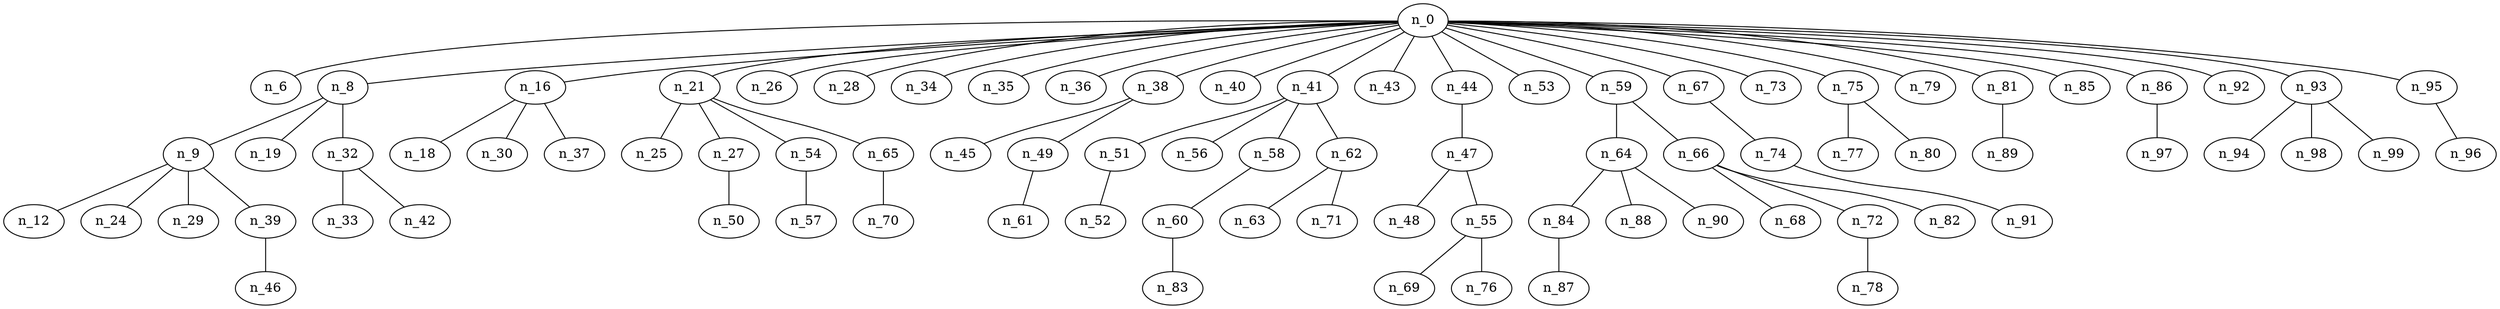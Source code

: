 graph grafoGeografico_100_30_DFS_I  {
n_0;
n_6;
n_8;
n_16;
n_21;
n_26;
n_28;
n_34;
n_35;
n_36;
n_38;
n_40;
n_41;
n_43;
n_44;
n_53;
n_59;
n_67;
n_73;
n_75;
n_79;
n_81;
n_85;
n_86;
n_92;
n_93;
n_95;
n_96;
n_94;
n_98;
n_99;
n_97;
n_89;
n_77;
n_80;
n_74;
n_91;
n_64;
n_66;
n_68;
n_72;
n_82;
n_78;
n_84;
n_88;
n_90;
n_87;
n_47;
n_48;
n_55;
n_69;
n_76;
n_51;
n_56;
n_58;
n_62;
n_63;
n_71;
n_60;
n_83;
n_52;
n_45;
n_49;
n_61;
n_25;
n_27;
n_54;
n_65;
n_70;
n_57;
n_50;
n_18;
n_30;
n_37;
n_9;
n_19;
n_32;
n_33;
n_42;
n_12;
n_24;
n_29;
n_39;
n_46;
n_0 -- n_6;
n_0 -- n_8;
n_0 -- n_16;
n_0 -- n_21;
n_0 -- n_26;
n_0 -- n_28;
n_0 -- n_34;
n_0 -- n_35;
n_0 -- n_36;
n_0 -- n_38;
n_0 -- n_40;
n_0 -- n_41;
n_0 -- n_43;
n_0 -- n_44;
n_0 -- n_53;
n_0 -- n_59;
n_0 -- n_67;
n_0 -- n_73;
n_0 -- n_75;
n_0 -- n_79;
n_0 -- n_81;
n_0 -- n_85;
n_0 -- n_86;
n_0 -- n_92;
n_0 -- n_93;
n_0 -- n_95;
n_95 -- n_96;
n_93 -- n_94;
n_93 -- n_98;
n_93 -- n_99;
n_86 -- n_97;
n_81 -- n_89;
n_75 -- n_77;
n_75 -- n_80;
n_67 -- n_74;
n_74 -- n_91;
n_59 -- n_64;
n_59 -- n_66;
n_66 -- n_68;
n_66 -- n_72;
n_66 -- n_82;
n_72 -- n_78;
n_64 -- n_84;
n_64 -- n_88;
n_64 -- n_90;
n_84 -- n_87;
n_44 -- n_47;
n_47 -- n_48;
n_47 -- n_55;
n_55 -- n_69;
n_55 -- n_76;
n_41 -- n_51;
n_41 -- n_56;
n_41 -- n_58;
n_41 -- n_62;
n_62 -- n_63;
n_62 -- n_71;
n_58 -- n_60;
n_60 -- n_83;
n_51 -- n_52;
n_38 -- n_45;
n_38 -- n_49;
n_49 -- n_61;
n_21 -- n_25;
n_21 -- n_27;
n_21 -- n_54;
n_21 -- n_65;
n_65 -- n_70;
n_54 -- n_57;
n_27 -- n_50;
n_16 -- n_18;
n_16 -- n_30;
n_16 -- n_37;
n_8 -- n_9;
n_8 -- n_19;
n_8 -- n_32;
n_32 -- n_33;
n_32 -- n_42;
n_9 -- n_12;
n_9 -- n_24;
n_9 -- n_29;
n_9 -- n_39;
n_39 -- n_46;
}